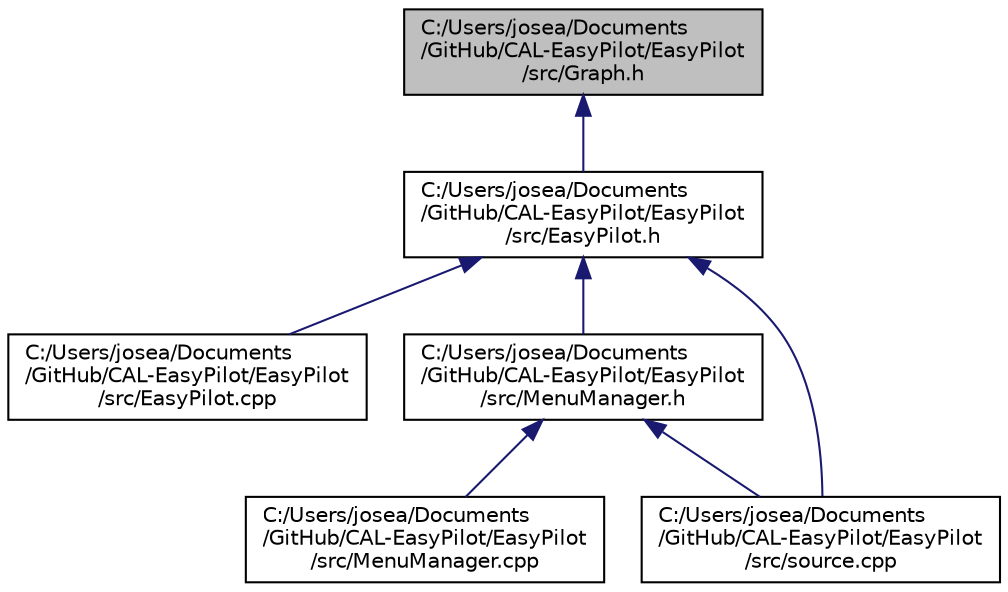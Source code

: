 digraph "C:/Users/josea/Documents/GitHub/CAL-EasyPilot/EasyPilot/src/Graph.h"
{
  edge [fontname="Helvetica",fontsize="10",labelfontname="Helvetica",labelfontsize="10"];
  node [fontname="Helvetica",fontsize="10",shape=record];
  Node1 [label="C:/Users/josea/Documents\l/GitHub/CAL-EasyPilot/EasyPilot\l/src/Graph.h",height=0.2,width=0.4,color="black", fillcolor="grey75", style="filled", fontcolor="black"];
  Node1 -> Node2 [dir="back",color="midnightblue",fontsize="10",style="solid",fontname="Helvetica"];
  Node2 [label="C:/Users/josea/Documents\l/GitHub/CAL-EasyPilot/EasyPilot\l/src/EasyPilot.h",height=0.2,width=0.4,color="black", fillcolor="white", style="filled",URL="$_easy_pilot_8h.html"];
  Node2 -> Node3 [dir="back",color="midnightblue",fontsize="10",style="solid",fontname="Helvetica"];
  Node3 [label="C:/Users/josea/Documents\l/GitHub/CAL-EasyPilot/EasyPilot\l/src/EasyPilot.cpp",height=0.2,width=0.4,color="black", fillcolor="white", style="filled",URL="$_easy_pilot_8cpp.html"];
  Node2 -> Node4 [dir="back",color="midnightblue",fontsize="10",style="solid",fontname="Helvetica"];
  Node4 [label="C:/Users/josea/Documents\l/GitHub/CAL-EasyPilot/EasyPilot\l/src/MenuManager.h",height=0.2,width=0.4,color="black", fillcolor="white", style="filled",URL="$_menu_manager_8h.html"];
  Node4 -> Node5 [dir="back",color="midnightblue",fontsize="10",style="solid",fontname="Helvetica"];
  Node5 [label="C:/Users/josea/Documents\l/GitHub/CAL-EasyPilot/EasyPilot\l/src/MenuManager.cpp",height=0.2,width=0.4,color="black", fillcolor="white", style="filled",URL="$_menu_manager_8cpp.html"];
  Node4 -> Node6 [dir="back",color="midnightblue",fontsize="10",style="solid",fontname="Helvetica"];
  Node6 [label="C:/Users/josea/Documents\l/GitHub/CAL-EasyPilot/EasyPilot\l/src/source.cpp",height=0.2,width=0.4,color="black", fillcolor="white", style="filled",URL="$source_8cpp.html"];
  Node2 -> Node6 [dir="back",color="midnightblue",fontsize="10",style="solid",fontname="Helvetica"];
}
